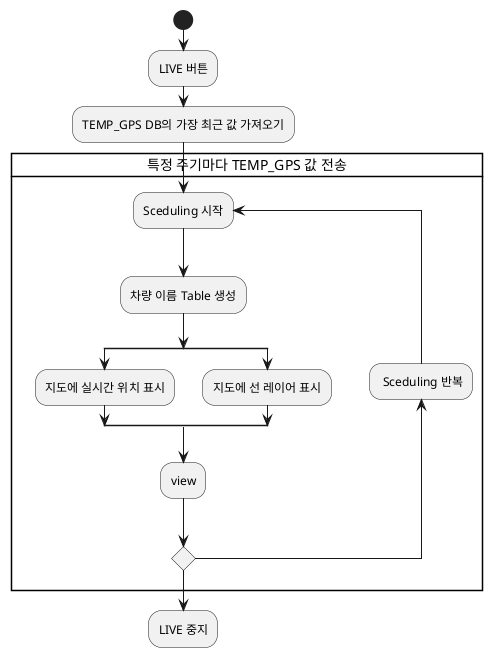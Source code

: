 @startuml
'https://plantuml.com/activity-diagram-beta

start
:LIVE 버튼;
:TEMP_GPS DB의 가장 최근 값 가져오기;

card 특정 주기마다 TEMP_GPS 값 전송 {
    repeat :Sceduling 시작
      :차량 이름 Table 생성;
      split
      :지도에 실시간 위치 표시;
      split again
      :지도에 선 레이어 표시;
      split end
      :view;
      backward : Sceduling 반복;
    repeat while ()
    }
:LIVE 중지;
@enduml

